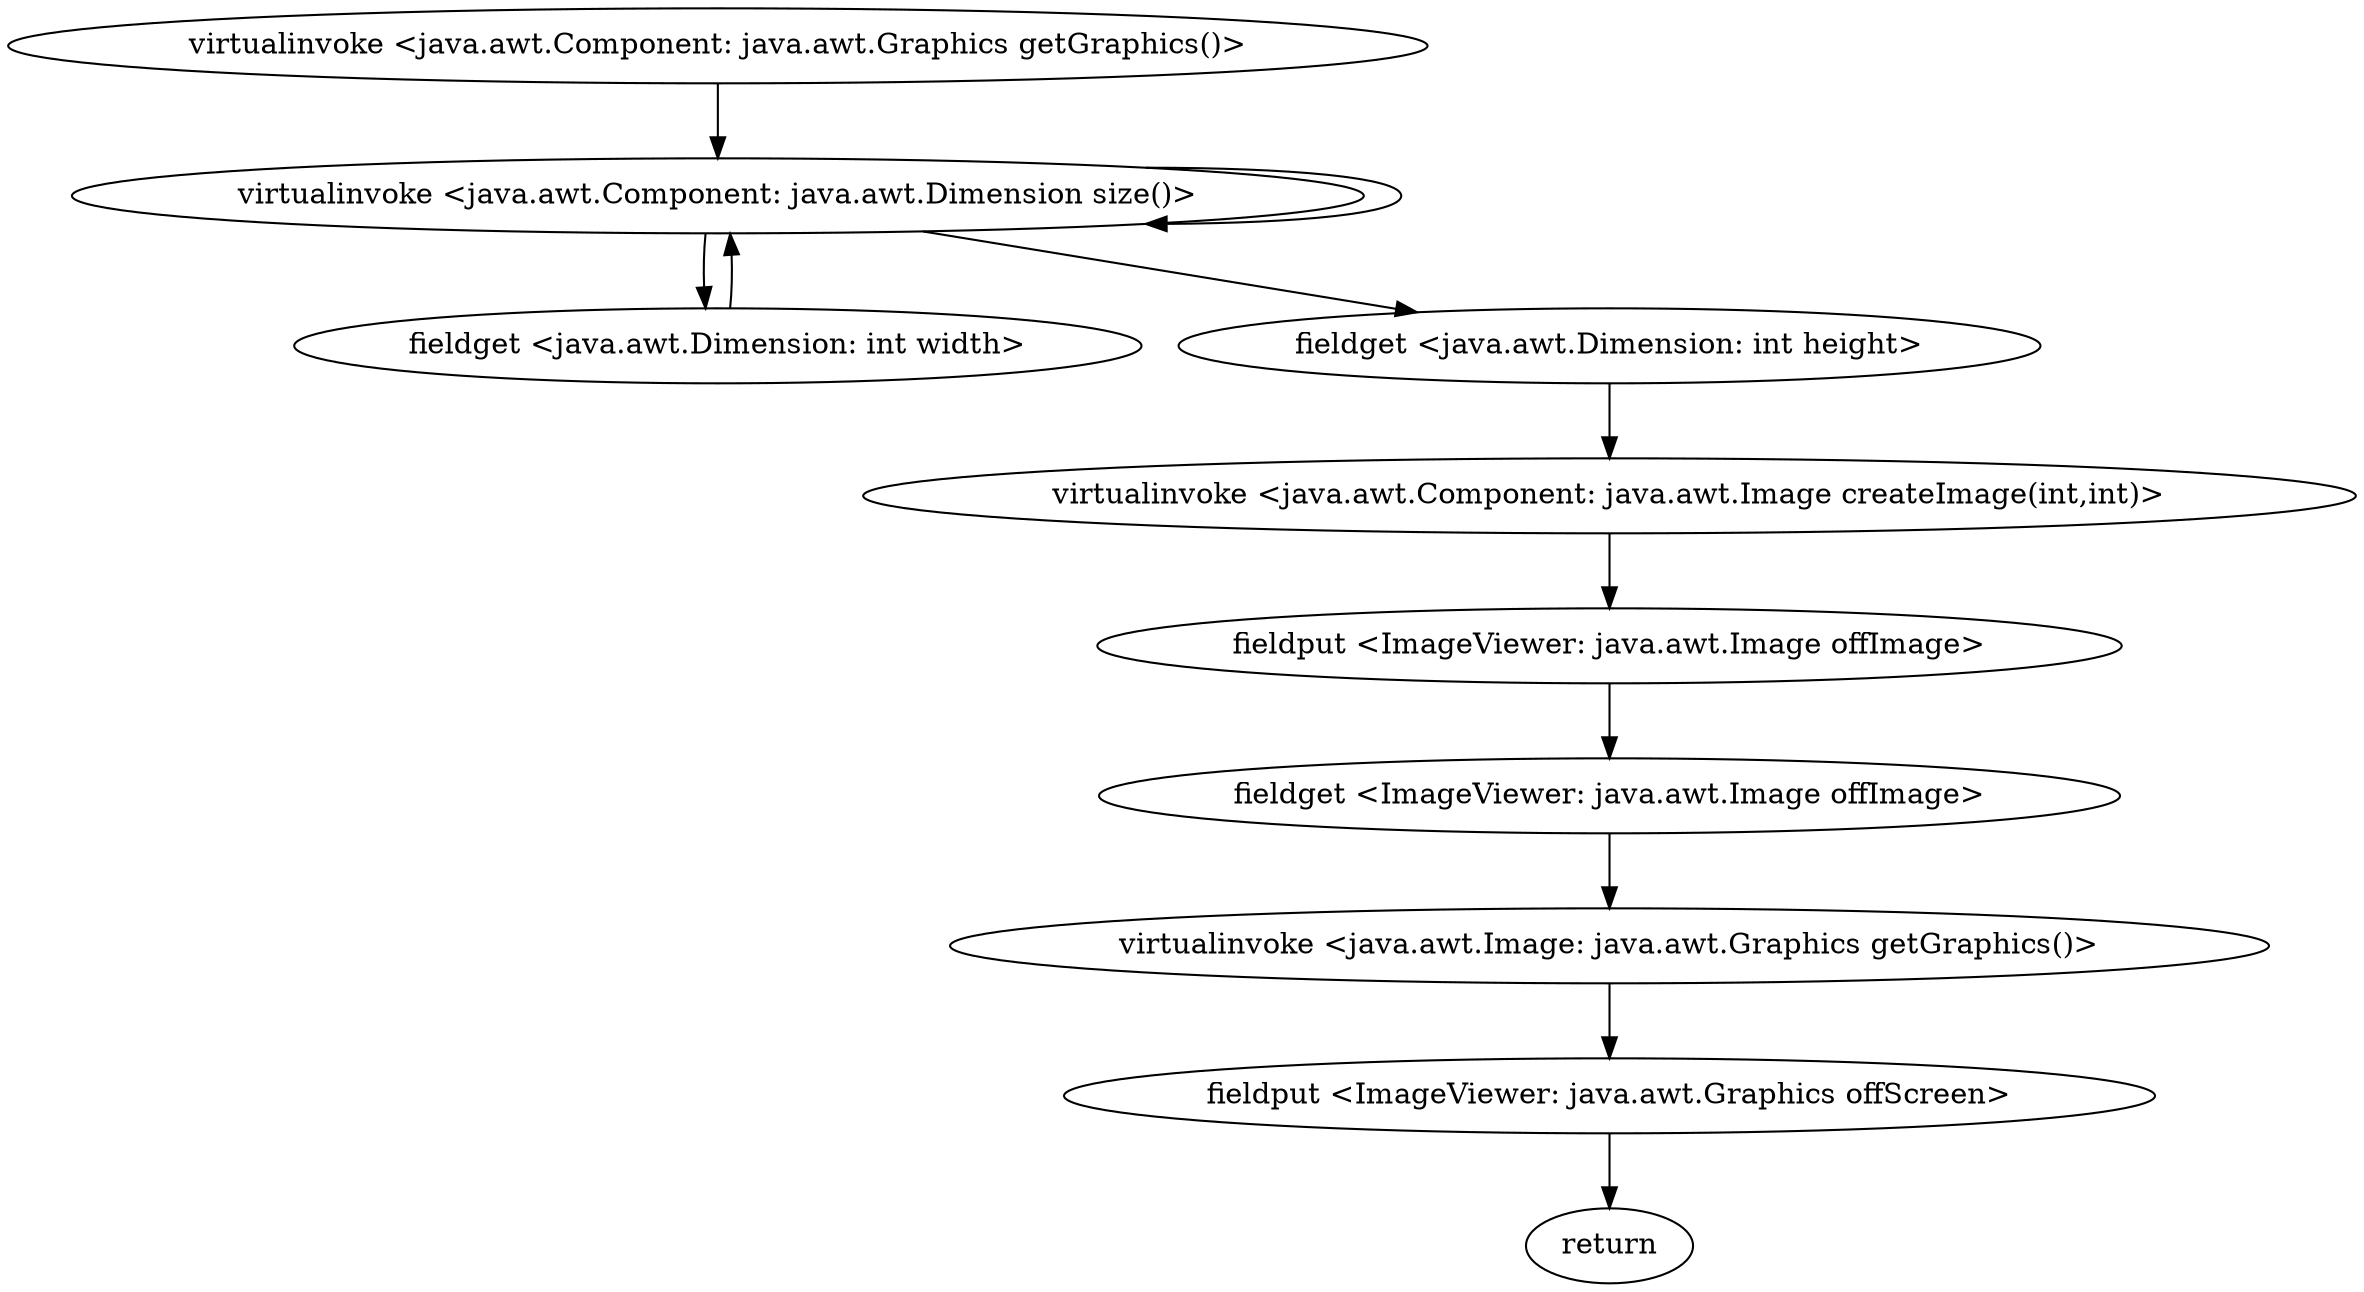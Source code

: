 digraph "" {
"virtualinvoke <java.awt.Component: java.awt.Graphics getGraphics()>";
 "virtualinvoke <java.awt.Component: java.awt.Graphics getGraphics()>"->"virtualinvoke <java.awt.Component: java.awt.Dimension size()>";
 "virtualinvoke <java.awt.Component: java.awt.Dimension size()>"->"virtualinvoke <java.awt.Component: java.awt.Dimension size()>";
 "virtualinvoke <java.awt.Component: java.awt.Dimension size()>"->"fieldget <java.awt.Dimension: int width>";
 "fieldget <java.awt.Dimension: int width>"->"virtualinvoke <java.awt.Component: java.awt.Dimension size()>";
 "virtualinvoke <java.awt.Component: java.awt.Dimension size()>"->"fieldget <java.awt.Dimension: int height>";
 "fieldget <java.awt.Dimension: int height>"->"virtualinvoke <java.awt.Component: java.awt.Image createImage(int,int)>";
 "virtualinvoke <java.awt.Component: java.awt.Image createImage(int,int)>"->"fieldput <ImageViewer: java.awt.Image offImage>";
 "fieldput <ImageViewer: java.awt.Image offImage>"->"fieldget <ImageViewer: java.awt.Image offImage>";
 "fieldget <ImageViewer: java.awt.Image offImage>"->"virtualinvoke <java.awt.Image: java.awt.Graphics getGraphics()>";
 "virtualinvoke <java.awt.Image: java.awt.Graphics getGraphics()>"->"fieldput <ImageViewer: java.awt.Graphics offScreen>";
 "fieldput <ImageViewer: java.awt.Graphics offScreen>"->"return";
}
